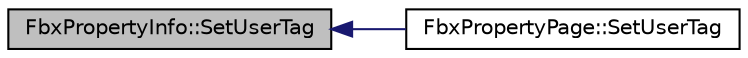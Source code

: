 digraph "FbxPropertyInfo::SetUserTag"
{
  edge [fontname="Helvetica",fontsize="10",labelfontname="Helvetica",labelfontsize="10"];
  node [fontname="Helvetica",fontsize="10",shape=record];
  rankdir="LR";
  Node96 [label="FbxPropertyInfo::SetUserTag",height=0.2,width=0.4,color="black", fillcolor="grey75", style="filled", fontcolor="black"];
  Node96 -> Node97 [dir="back",color="midnightblue",fontsize="10",style="solid",fontname="Helvetica"];
  Node97 [label="FbxPropertyPage::SetUserTag",height=0.2,width=0.4,color="black", fillcolor="white", style="filled",URL="$class_fbx_property_page.html#aa0283d7109116caafaac33e20013835e"];
}
